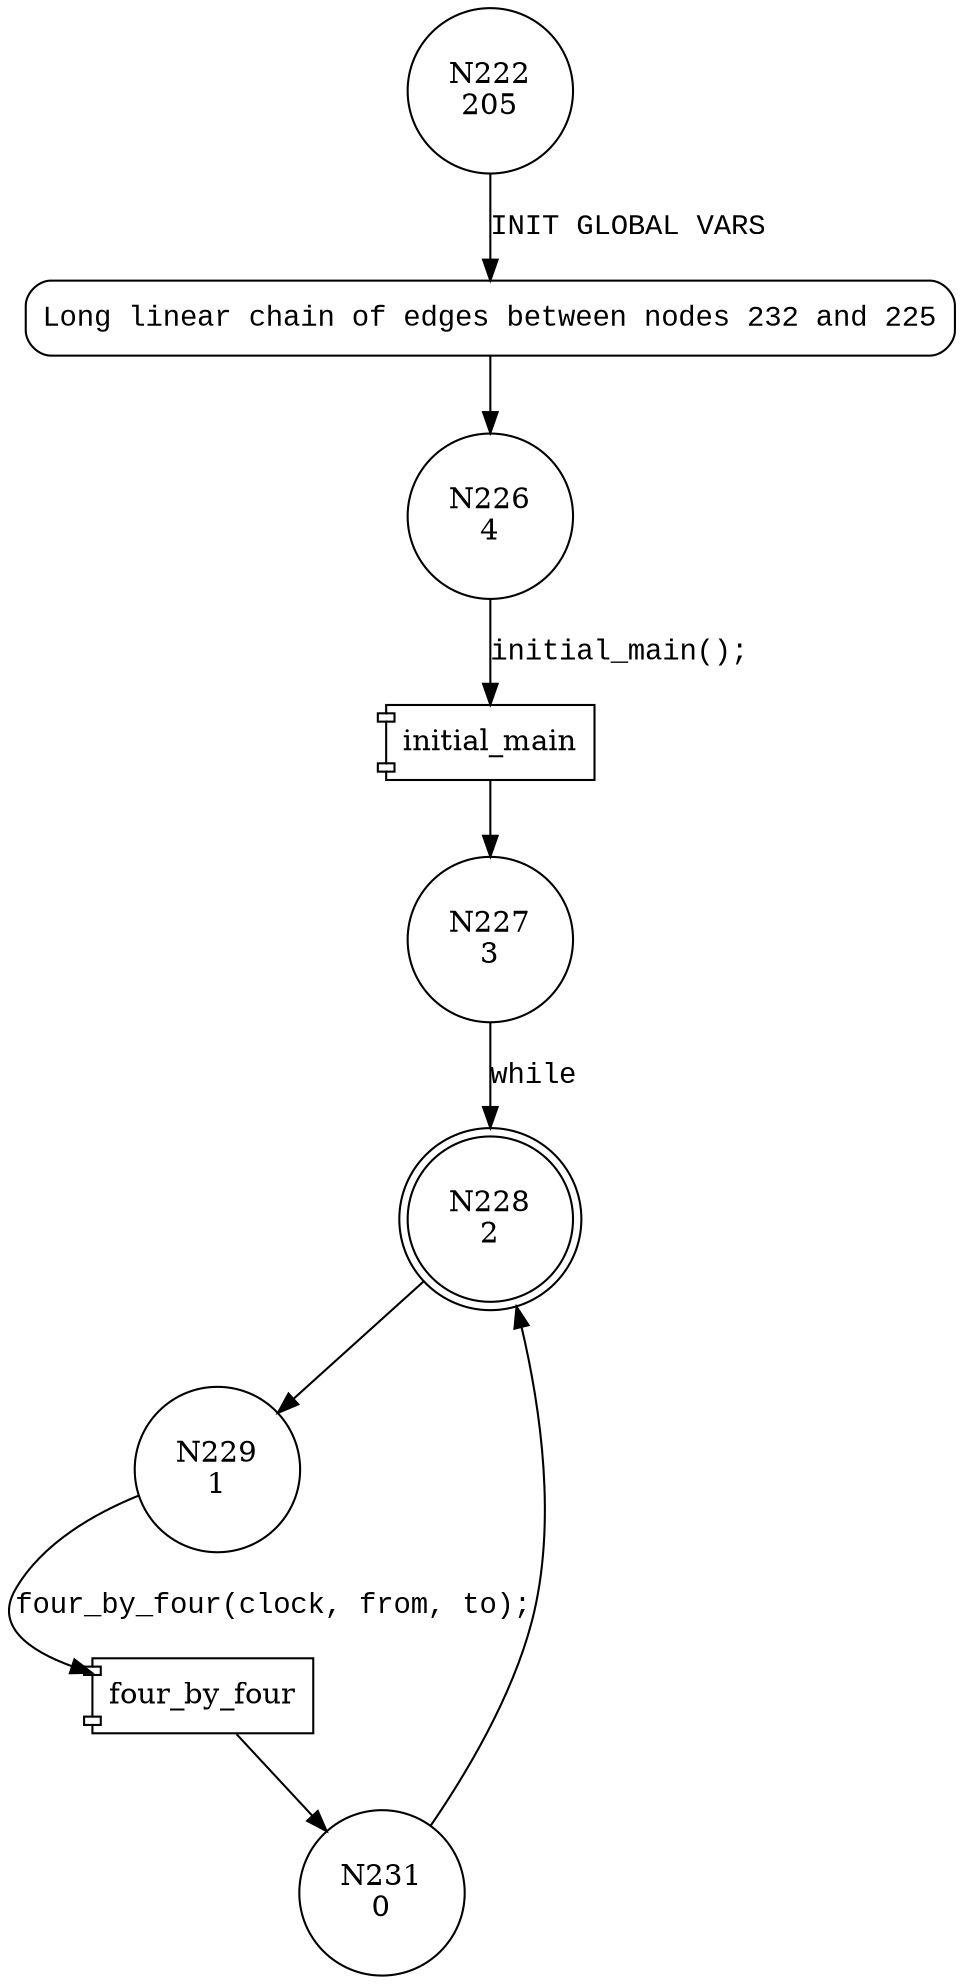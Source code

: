 digraph main {
222 [shape="circle" label="N222\n205"]
232 [shape="circle" label="N232\n204"]
226 [shape="circle" label="N226\n4"]
227 [shape="circle" label="N227\n3"]
228 [shape="doublecircle" label="N228\n2"]
229 [shape="circle" label="N229\n1"]
231 [shape="circle" label="N231\n0"]
232 [style="filled,bold" penwidth="1" fillcolor="white" fontname="Courier New" shape="Mrecord" label="Long linear chain of edges between nodes 232 and 225"]
232 -> 226[label=""]
222 -> 232 [label="INIT GLOBAL VARS" fontname="Courier New"]
100001 [shape="component" label="initial_main"]
226 -> 100001 [label="initial_main();" fontname="Courier New"]
100001 -> 227 [label="" fontname="Courier New"]
228 -> 229 [label="" fontname="Courier New"]
100002 [shape="component" label="four_by_four"]
229 -> 100002 [label="four_by_four(clock, from, to);" fontname="Courier New"]
100002 -> 231 [label="" fontname="Courier New"]
227 -> 228 [label="while" fontname="Courier New"]
231 -> 228 [label="" fontname="Courier New"]
}